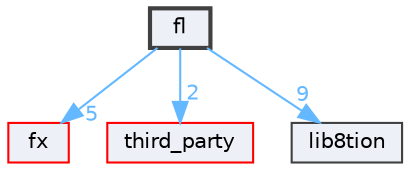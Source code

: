 digraph "fl"
{
 // INTERACTIVE_SVG=YES
 // LATEX_PDF_SIZE
  bgcolor="transparent";
  edge [fontname=Helvetica,fontsize=10,labelfontname=Helvetica,labelfontsize=10];
  node [fontname=Helvetica,fontsize=10,shape=box,height=0.2,width=0.4];
  compound=true
  dir_4d1829fa9bd13d7db71e765b2707b248 [label="fl", fillcolor="#edf0f7", color="grey25", style="filled,bold", URL="dir_4d1829fa9bd13d7db71e765b2707b248.html",tooltip=""];
  dir_acbb946b833f21b16ec30aa21c4c3a72 [label="fx", fillcolor="#edf0f7", color="red", style="filled", URL="dir_acbb946b833f21b16ec30aa21c4c3a72.html",tooltip=""];
  dir_c30bdf76ce759a4eae8387be42921388 [label="third_party", fillcolor="#edf0f7", color="red", style="filled", URL="dir_c30bdf76ce759a4eae8387be42921388.html",tooltip=""];
  dir_d91669bda445047ed1892ac77a05ddb9 [label="lib8tion", fillcolor="#edf0f7", color="grey25", style="filled", URL="dir_d91669bda445047ed1892ac77a05ddb9.html",tooltip=""];
  dir_4d1829fa9bd13d7db71e765b2707b248->dir_acbb946b833f21b16ec30aa21c4c3a72 [headlabel="5", labeldistance=1.5 headhref="dir_000033_000036.html" href="dir_000033_000036.html" color="steelblue1" fontcolor="steelblue1"];
  dir_4d1829fa9bd13d7db71e765b2707b248->dir_c30bdf76ce759a4eae8387be42921388 [headlabel="2", labeldistance=1.5 headhref="dir_000033_000089.html" href="dir_000033_000089.html" color="steelblue1" fontcolor="steelblue1"];
  dir_4d1829fa9bd13d7db71e765b2707b248->dir_d91669bda445047ed1892ac77a05ddb9 [headlabel="9", labeldistance=1.5 headhref="dir_000033_000055.html" href="dir_000033_000055.html" color="steelblue1" fontcolor="steelblue1"];
}
